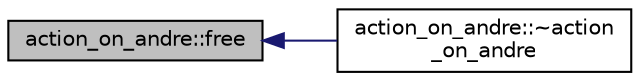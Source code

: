 digraph "action_on_andre::free"
{
  edge [fontname="Helvetica",fontsize="10",labelfontname="Helvetica",labelfontsize="10"];
  node [fontname="Helvetica",fontsize="10",shape=record];
  rankdir="LR";
  Node730 [label="action_on_andre::free",height=0.2,width=0.4,color="black", fillcolor="grey75", style="filled", fontcolor="black"];
  Node730 -> Node731 [dir="back",color="midnightblue",fontsize="10",style="solid",fontname="Helvetica"];
  Node731 [label="action_on_andre::~action\l_on_andre",height=0.2,width=0.4,color="black", fillcolor="white", style="filled",URL="$da/d32/classaction__on__andre.html#a6e3c9bfe69fb9270796172ddb152efac"];
}
